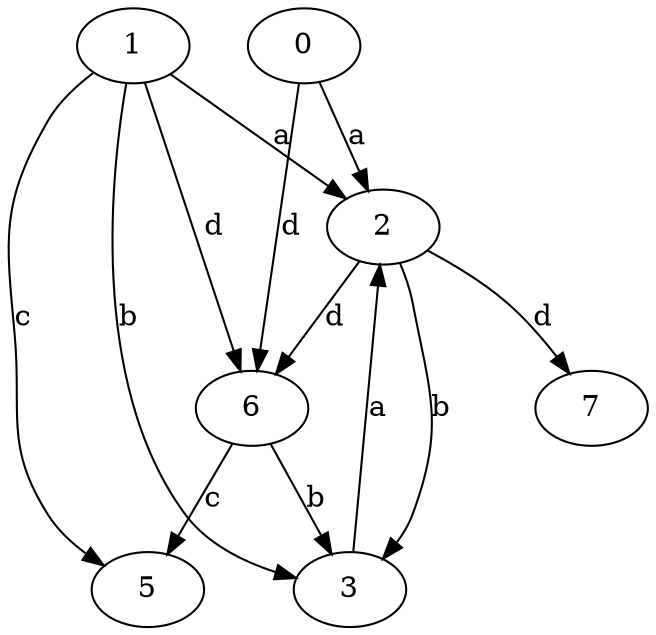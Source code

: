 strict digraph  {
1;
2;
3;
5;
6;
0;
7;
1 -> 2  [label=a];
1 -> 3  [label=b];
1 -> 5  [label=c];
1 -> 6  [label=d];
2 -> 3  [label=b];
2 -> 6  [label=d];
2 -> 7  [label=d];
3 -> 2  [label=a];
6 -> 3  [label=b];
6 -> 5  [label=c];
0 -> 2  [label=a];
0 -> 6  [label=d];
}
